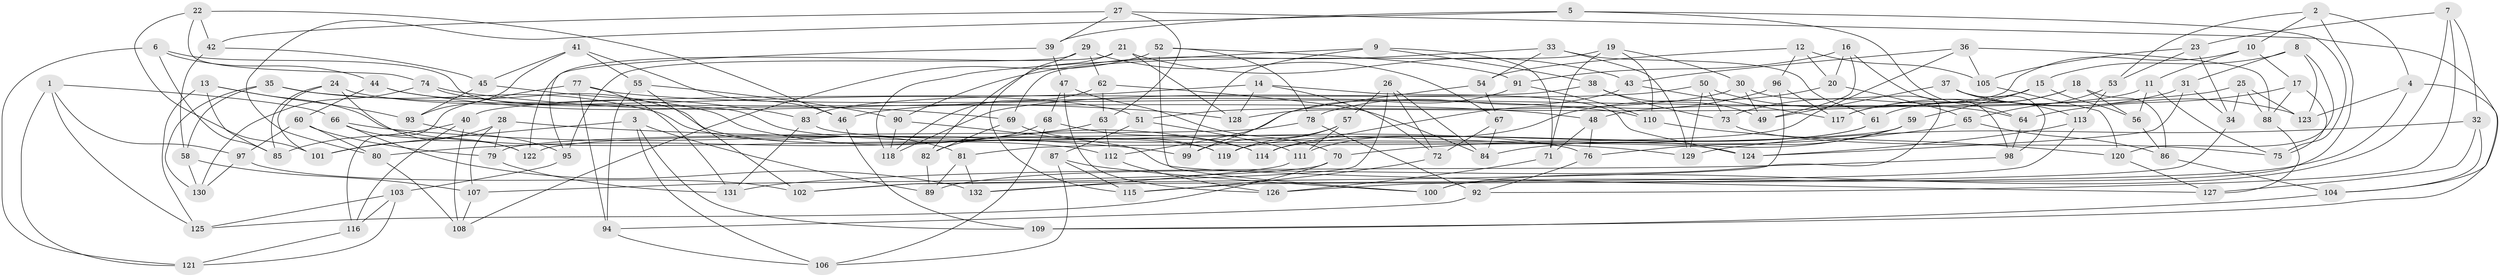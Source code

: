 // Generated by graph-tools (version 1.1) at 2025/11/02/27/25 16:11:47]
// undirected, 132 vertices, 264 edges
graph export_dot {
graph [start="1"]
  node [color=gray90,style=filled];
  1;
  2;
  3;
  4;
  5;
  6;
  7;
  8;
  9;
  10;
  11;
  12;
  13;
  14;
  15;
  16;
  17;
  18;
  19;
  20;
  21;
  22;
  23;
  24;
  25;
  26;
  27;
  28;
  29;
  30;
  31;
  32;
  33;
  34;
  35;
  36;
  37;
  38;
  39;
  40;
  41;
  42;
  43;
  44;
  45;
  46;
  47;
  48;
  49;
  50;
  51;
  52;
  53;
  54;
  55;
  56;
  57;
  58;
  59;
  60;
  61;
  62;
  63;
  64;
  65;
  66;
  67;
  68;
  69;
  70;
  71;
  72;
  73;
  74;
  75;
  76;
  77;
  78;
  79;
  80;
  81;
  82;
  83;
  84;
  85;
  86;
  87;
  88;
  89;
  90;
  91;
  92;
  93;
  94;
  95;
  96;
  97;
  98;
  99;
  100;
  101;
  102;
  103;
  104;
  105;
  106;
  107;
  108;
  109;
  110;
  111;
  112;
  113;
  114;
  115;
  116;
  117;
  118;
  119;
  120;
  121;
  122;
  123;
  124;
  125;
  126;
  127;
  128;
  129;
  130;
  131;
  132;
  1 -- 125;
  1 -- 66;
  1 -- 97;
  1 -- 121;
  2 -- 4;
  2 -- 53;
  2 -- 100;
  2 -- 10;
  3 -- 106;
  3 -- 109;
  3 -- 89;
  3 -- 101;
  4 -- 123;
  4 -- 109;
  4 -- 126;
  5 -- 80;
  5 -- 39;
  5 -- 64;
  5 -- 75;
  6 -- 76;
  6 -- 121;
  6 -- 44;
  6 -- 85;
  7 -- 23;
  7 -- 92;
  7 -- 100;
  7 -- 32;
  8 -- 15;
  8 -- 31;
  8 -- 120;
  8 -- 123;
  9 -- 118;
  9 -- 38;
  9 -- 99;
  9 -- 71;
  10 -- 11;
  10 -- 17;
  10 -- 128;
  11 -- 75;
  11 -- 56;
  11 -- 48;
  12 -- 54;
  12 -- 105;
  12 -- 96;
  12 -- 20;
  13 -- 112;
  13 -- 93;
  13 -- 85;
  13 -- 125;
  14 -- 72;
  14 -- 83;
  14 -- 124;
  14 -- 128;
  15 -- 73;
  15 -- 59;
  15 -- 56;
  16 -- 20;
  16 -- 91;
  16 -- 98;
  16 -- 49;
  17 -- 88;
  17 -- 75;
  17 -- 64;
  18 -- 56;
  18 -- 86;
  18 -- 61;
  18 -- 117;
  19 -- 30;
  19 -- 110;
  19 -- 71;
  19 -- 69;
  20 -- 111;
  20 -- 65;
  21 -- 82;
  21 -- 122;
  21 -- 128;
  21 -- 43;
  22 -- 74;
  22 -- 42;
  22 -- 101;
  22 -- 46;
  23 -- 105;
  23 -- 53;
  23 -- 34;
  24 -- 85;
  24 -- 51;
  24 -- 122;
  24 -- 101;
  25 -- 34;
  25 -- 88;
  25 -- 46;
  25 -- 123;
  26 -- 57;
  26 -- 84;
  26 -- 102;
  26 -- 72;
  27 -- 63;
  27 -- 104;
  27 -- 39;
  27 -- 42;
  28 -- 107;
  28 -- 129;
  28 -- 101;
  28 -- 79;
  29 -- 115;
  29 -- 95;
  29 -- 67;
  29 -- 62;
  30 -- 89;
  30 -- 49;
  30 -- 51;
  31 -- 124;
  31 -- 34;
  31 -- 117;
  32 -- 104;
  32 -- 127;
  32 -- 129;
  33 -- 129;
  33 -- 54;
  33 -- 90;
  33 -- 61;
  34 -- 115;
  35 -- 81;
  35 -- 130;
  35 -- 58;
  35 -- 48;
  36 -- 88;
  36 -- 105;
  36 -- 122;
  36 -- 43;
  37 -- 49;
  37 -- 113;
  37 -- 98;
  37 -- 123;
  38 -- 49;
  38 -- 73;
  38 -- 40;
  39 -- 95;
  39 -- 47;
  40 -- 108;
  40 -- 116;
  40 -- 85;
  41 -- 45;
  41 -- 93;
  41 -- 46;
  41 -- 55;
  42 -- 45;
  42 -- 58;
  43 -- 117;
  43 -- 78;
  44 -- 60;
  44 -- 69;
  44 -- 119;
  45 -- 93;
  45 -- 83;
  46 -- 109;
  47 -- 70;
  47 -- 68;
  47 -- 126;
  48 -- 76;
  48 -- 71;
  50 -- 118;
  50 -- 64;
  50 -- 129;
  50 -- 73;
  51 -- 111;
  51 -- 87;
  52 -- 100;
  52 -- 108;
  52 -- 78;
  52 -- 91;
  53 -- 65;
  53 -- 113;
  54 -- 67;
  54 -- 99;
  55 -- 94;
  55 -- 102;
  55 -- 90;
  56 -- 86;
  57 -- 99;
  57 -- 119;
  57 -- 111;
  58 -- 107;
  58 -- 130;
  59 -- 84;
  59 -- 76;
  59 -- 81;
  60 -- 97;
  60 -- 79;
  60 -- 80;
  61 -- 114;
  61 -- 119;
  62 -- 118;
  62 -- 63;
  62 -- 84;
  63 -- 112;
  63 -- 80;
  64 -- 98;
  65 -- 86;
  65 -- 70;
  66 -- 132;
  66 -- 122;
  66 -- 99;
  67 -- 72;
  67 -- 84;
  68 -- 82;
  68 -- 106;
  68 -- 114;
  69 -- 82;
  69 -- 119;
  70 -- 125;
  70 -- 107;
  71 -- 126;
  72 -- 115;
  73 -- 75;
  74 -- 114;
  74 -- 130;
  74 -- 128;
  76 -- 92;
  77 -- 94;
  77 -- 131;
  77 -- 116;
  77 -- 110;
  78 -- 79;
  78 -- 92;
  79 -- 131;
  80 -- 108;
  81 -- 89;
  81 -- 132;
  82 -- 89;
  83 -- 124;
  83 -- 131;
  86 -- 104;
  87 -- 100;
  87 -- 115;
  87 -- 106;
  88 -- 127;
  90 -- 118;
  90 -- 127;
  91 -- 110;
  91 -- 112;
  92 -- 94;
  93 -- 95;
  94 -- 106;
  95 -- 103;
  96 -- 117;
  96 -- 102;
  96 -- 114;
  97 -- 102;
  97 -- 130;
  98 -- 131;
  103 -- 116;
  103 -- 121;
  103 -- 125;
  104 -- 109;
  105 -- 120;
  107 -- 108;
  110 -- 120;
  111 -- 132;
  112 -- 126;
  113 -- 124;
  113 -- 132;
  116 -- 121;
  120 -- 127;
}
